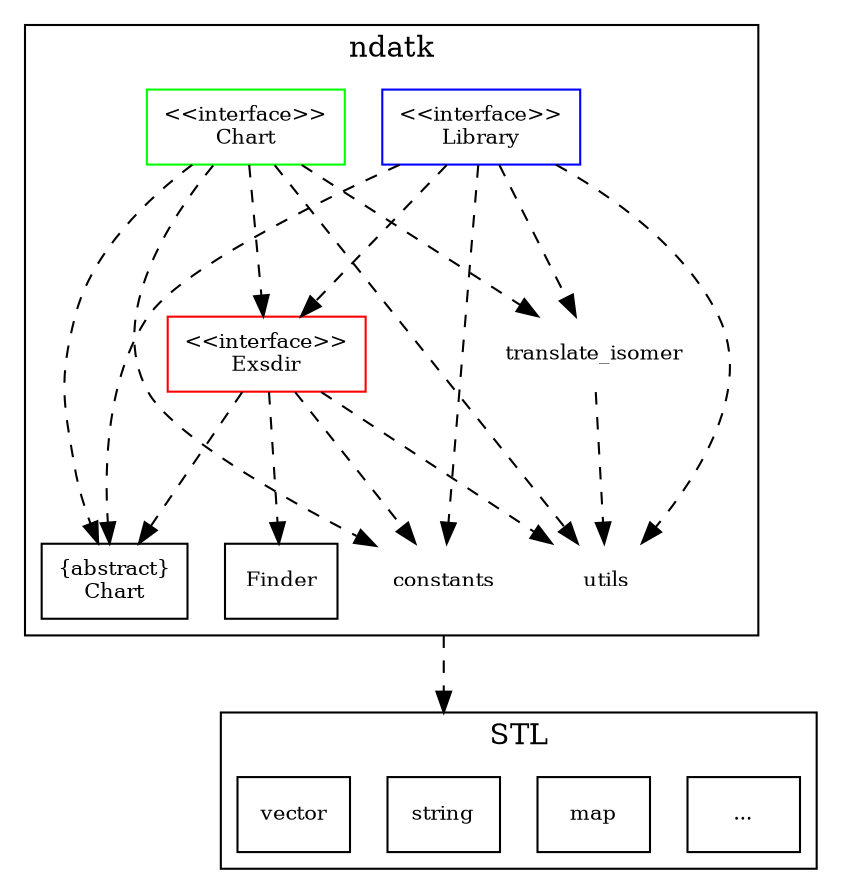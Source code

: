 digraph Package {
        /* label="ndatk Package Diagram"; */
        center=1;
        ratio=fill
        node[fontsize=10];
        compound=true;
        edge[style=dashed, minlen=2];

        subgraph cluster0 {
                 label="ndatk";
                 Chart[label="\<\<interface\>\>\nChart",shape=box,color=green];
                 Library[label="\<\<interface\>\>\nLibrary",shape=box,color=blue];
                 Exsdir[label="\<\<interface\>\>\nExsdir",shape=box,color=red];
                 CuratedData[label="{abstract}\nChart",shape=box];
                 Finder[shape=box];
                 constants[shape=plaintext];
                 utils[shape=plaintext];
                 translate_isomer[shape=plaintext];
                 Library -> translate_isomer;
                 Library -> constants;
                 Library -> utils;
                 Library -> CuratedData;
                 Library -> Exsdir;

                 Chart -> translate_isomer;
                 Chart -> constants;
                 Chart -> utils;
                 Chart -> CuratedData;
                 Chart -> Exsdir;
   
                 Exsdir -> constants;
                 Exsdir -> utils;
                 Exsdir -> CuratedData;
                 Exsdir -> Finder;
        
                 translate_isomer -> utils;
        }

        subgraph cluster1 {
                 label="STL";
                 algorithm[label="...",shape=box];
                 map[shape=box];
                 string[shape=box];
                 vector[shape=box];

        }
        constants -> string[ltail=cluster0,lhead=cluster1];
}
